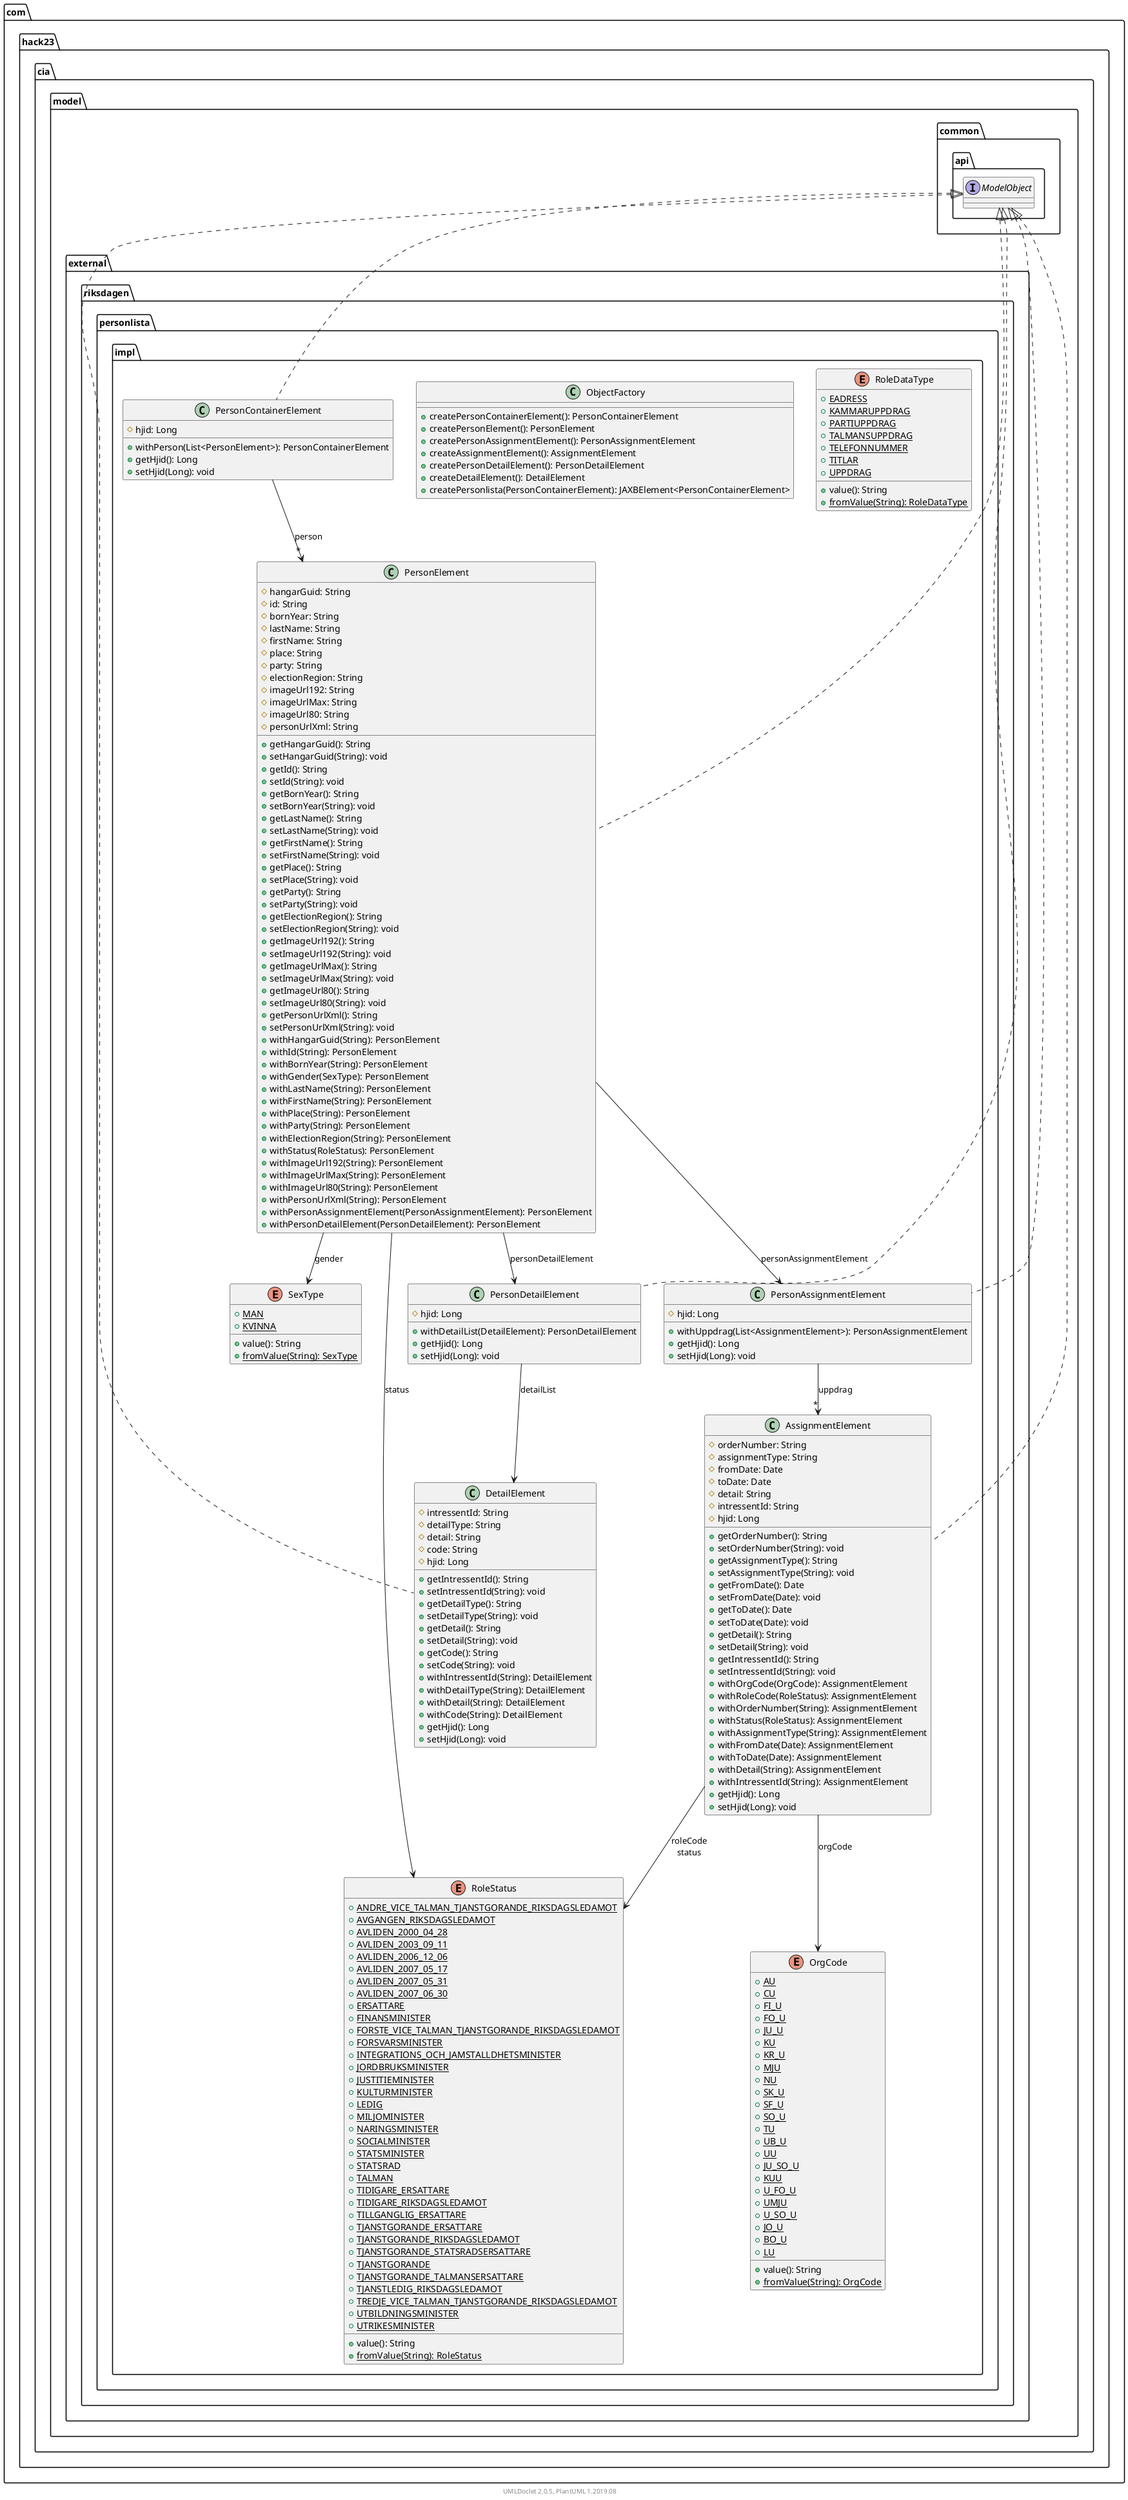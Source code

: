 @startuml
    namespace com.hack23.cia.model.external.riksdagen.personlista.impl {

        class PersonAssignmentElement [[PersonAssignmentElement.html]] {
            #hjid: Long
            +withUppdrag(List<AssignmentElement>): PersonAssignmentElement
            +getHjid(): Long
            +setHjid(Long): void
        }

        class PersonElement [[PersonElement.html]] {
            #hangarGuid: String
            #id: String
            #bornYear: String
            #lastName: String
            #firstName: String
            #place: String
            #party: String
            #electionRegion: String
            #imageUrl192: String
            #imageUrlMax: String
            #imageUrl80: String
            #personUrlXml: String
            +getHangarGuid(): String
            +setHangarGuid(String): void
            +getId(): String
            +setId(String): void
            +getBornYear(): String
            +setBornYear(String): void
            +getLastName(): String
            +setLastName(String): void
            +getFirstName(): String
            +setFirstName(String): void
            +getPlace(): String
            +setPlace(String): void
            +getParty(): String
            +setParty(String): void
            +getElectionRegion(): String
            +setElectionRegion(String): void
            +getImageUrl192(): String
            +setImageUrl192(String): void
            +getImageUrlMax(): String
            +setImageUrlMax(String): void
            +getImageUrl80(): String
            +setImageUrl80(String): void
            +getPersonUrlXml(): String
            +setPersonUrlXml(String): void
            +withHangarGuid(String): PersonElement
            +withId(String): PersonElement
            +withBornYear(String): PersonElement
            +withGender(SexType): PersonElement
            +withLastName(String): PersonElement
            +withFirstName(String): PersonElement
            +withPlace(String): PersonElement
            +withParty(String): PersonElement
            +withElectionRegion(String): PersonElement
            +withStatus(RoleStatus): PersonElement
            +withImageUrl192(String): PersonElement
            +withImageUrlMax(String): PersonElement
            +withImageUrl80(String): PersonElement
            +withPersonUrlXml(String): PersonElement
            +withPersonAssignmentElement(PersonAssignmentElement): PersonElement
            +withPersonDetailElement(PersonDetailElement): PersonElement
        }

        enum RoleStatus [[RoleStatus.html]] {
            {static} +ANDRE_VICE_TALMAN_TJANSTGORANDE_RIKSDAGSLEDAMOT
            {static} +AVGANGEN_RIKSDAGSLEDAMOT
            {static} +AVLIDEN_2000_04_28
            {static} +AVLIDEN_2003_09_11
            {static} +AVLIDEN_2006_12_06
            {static} +AVLIDEN_2007_05_17
            {static} +AVLIDEN_2007_05_31
            {static} +AVLIDEN_2007_06_30
            {static} +ERSATTARE
            {static} +FINANSMINISTER
            {static} +FORSTE_VICE_TALMAN_TJANSTGORANDE_RIKSDAGSLEDAMOT
            {static} +FORSVARSMINISTER
            {static} +INTEGRATIONS_OCH_JAMSTALLDHETSMINISTER
            {static} +JORDBRUKSMINISTER
            {static} +JUSTITIEMINISTER
            {static} +KULTURMINISTER
            {static} +LEDIG
            {static} +MILJOMINISTER
            {static} +NARINGSMINISTER
            {static} +SOCIALMINISTER
            {static} +STATSMINISTER
            {static} +STATSRAD
            {static} +TALMAN
            {static} +TIDIGARE_ERSATTARE
            {static} +TIDIGARE_RIKSDAGSLEDAMOT
            {static} +TILLGANGLIG_ERSATTARE
            {static} +TJANSTGORANDE_ERSATTARE
            {static} +TJANSTGORANDE_RIKSDAGSLEDAMOT
            {static} +TJANSTGORANDE_STATSRADSERSATTARE
            {static} +TJANSTGORANDE
            {static} +TJANSTGORANDE_TALMANSERSATTARE
            {static} +TJANSTLEDIG_RIKSDAGSLEDAMOT
            {static} +TREDJE_VICE_TALMAN_TJANSTGORANDE_RIKSDAGSLEDAMOT
            {static} +UTBILDNINGSMINISTER
            {static} +UTRIKESMINISTER
            +value(): String
            {static} +fromValue(String): RoleStatus
        }

        enum RoleDataType [[RoleDataType.html]] {
            {static} +EADRESS
            {static} +KAMMARUPPDRAG
            {static} +PARTIUPPDRAG
            {static} +TALMANSUPPDRAG
            {static} +TELEFONNUMMER
            {static} +TITLAR
            {static} +UPPDRAG
            +value(): String
            {static} +fromValue(String): RoleDataType
        }

        class DetailElement [[DetailElement.html]] {
            #intressentId: String
            #detailType: String
            #detail: String
            #code: String
            #hjid: Long
            +getIntressentId(): String
            +setIntressentId(String): void
            +getDetailType(): String
            +setDetailType(String): void
            +getDetail(): String
            +setDetail(String): void
            +getCode(): String
            +setCode(String): void
            +withIntressentId(String): DetailElement
            +withDetailType(String): DetailElement
            +withDetail(String): DetailElement
            +withCode(String): DetailElement
            +getHjid(): Long
            +setHjid(Long): void
        }

        class ObjectFactory [[ObjectFactory.html]] {
            +createPersonContainerElement(): PersonContainerElement
            +createPersonElement(): PersonElement
            +createPersonAssignmentElement(): PersonAssignmentElement
            +createAssignmentElement(): AssignmentElement
            +createPersonDetailElement(): PersonDetailElement
            +createDetailElement(): DetailElement
            +createPersonlista(PersonContainerElement): JAXBElement<PersonContainerElement>
        }

        enum SexType [[SexType.html]] {
            {static} +MAN
            {static} +KVINNA
            +value(): String
            {static} +fromValue(String): SexType
        }

        enum OrgCode [[OrgCode.html]] {
            {static} +AU
            {static} +CU
            {static} +FI_U
            {static} +FO_U
            {static} +JU_U
            {static} +KU
            {static} +KR_U
            {static} +MJU
            {static} +NU
            {static} +SK_U
            {static} +SF_U
            {static} +SO_U
            {static} +TU
            {static} +UB_U
            {static} +UU
            {static} +JU_SO_U
            {static} +KUU
            {static} +U_FO_U
            {static} +UMJU
            {static} +U_SO_U
            {static} +JO_U
            {static} +BO_U
            {static} +LU
            +value(): String
            {static} +fromValue(String): OrgCode
        }

        class PersonDetailElement [[PersonDetailElement.html]] {
            #hjid: Long
            +withDetailList(DetailElement): PersonDetailElement
            +getHjid(): Long
            +setHjid(Long): void
        }

        class AssignmentElement [[AssignmentElement.html]] {
            #orderNumber: String
            #assignmentType: String
            #fromDate: Date
            #toDate: Date
            #detail: String
            #intressentId: String
            #hjid: Long
            +getOrderNumber(): String
            +setOrderNumber(String): void
            +getAssignmentType(): String
            +setAssignmentType(String): void
            +getFromDate(): Date
            +setFromDate(Date): void
            +getToDate(): Date
            +setToDate(Date): void
            +getDetail(): String
            +setDetail(String): void
            +getIntressentId(): String
            +setIntressentId(String): void
            +withOrgCode(OrgCode): AssignmentElement
            +withRoleCode(RoleStatus): AssignmentElement
            +withOrderNumber(String): AssignmentElement
            +withStatus(RoleStatus): AssignmentElement
            +withAssignmentType(String): AssignmentElement
            +withFromDate(Date): AssignmentElement
            +withToDate(Date): AssignmentElement
            +withDetail(String): AssignmentElement
            +withIntressentId(String): AssignmentElement
            +getHjid(): Long
            +setHjid(Long): void
        }

        class PersonContainerElement [[PersonContainerElement.html]] {
            #hjid: Long
            +withPerson(List<PersonElement>): PersonContainerElement
            +getHjid(): Long
            +setHjid(Long): void
        }

        com.hack23.cia.model.common.api.ModelObject <|.. PersonAssignmentElement
        PersonAssignmentElement --> "*" AssignmentElement: uppdrag
        com.hack23.cia.model.common.api.ModelObject <|.. PersonElement
        PersonElement --> SexType: gender
        PersonElement --> RoleStatus: status
        PersonElement --> PersonAssignmentElement: personAssignmentElement
        PersonElement --> PersonDetailElement: personDetailElement
        com.hack23.cia.model.common.api.ModelObject <|.. DetailElement
        com.hack23.cia.model.common.api.ModelObject <|.. PersonDetailElement
        PersonDetailElement --> DetailElement: detailList
        com.hack23.cia.model.common.api.ModelObject <|.. AssignmentElement
        AssignmentElement --> OrgCode: orgCode
        AssignmentElement --> RoleStatus: roleCode\nstatus
        com.hack23.cia.model.common.api.ModelObject <|.. PersonContainerElement
        PersonContainerElement --> "*" PersonElement: person
    }

    namespace com.hack23.cia.model.common.api {
        interface ModelObject
    }

    center footer UMLDoclet 2.0.5, PlantUML 1.2019.08
@enduml
